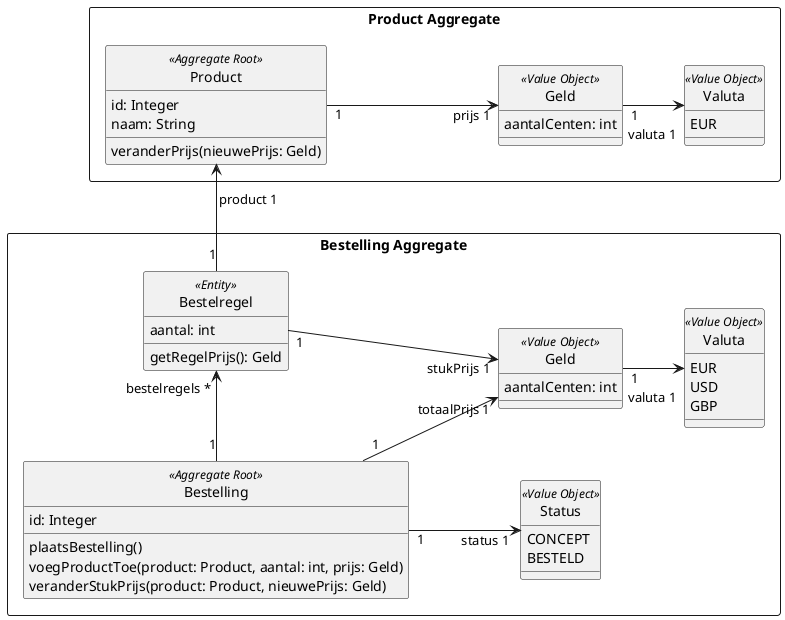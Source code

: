 @startuml
!define han_red e50056

hide circle

left to right direction
'skinparam linetype ortho
'skinparam linetype polyline

rectangle "Bestelling Aggregate" {

    class Bestelling <<Aggregate Root>> {
        id: Integer
        plaatsBestelling()
        voegProductToe(product: Product, aantal: int, prijs: Geld)
        veranderStukPrijs(product: Product, nieuwePrijs: Geld)
    }

    class Bestelregel <<Entity>> {
        aantal: int
        getRegelPrijs(): Geld
    }

    class Status <<Value Object>> {
        CONCEPT
        BESTELD
    }

    class "Geld" as g1 <<Value Object>>{
        aantalCenten: int
    }

    class "Valuta" as v1 <<Value Object>>{
        EUR
        USD
        GBP
    }
}

rectangle "Product Aggregate" {
    class Product <<Aggregate Root>> {
      id: Integer
      naam: String
      veranderPrijs(nieuwePrijs: Geld)
    }

    class "Geld" as g2 <<Value Object>>{
        aantalCenten: int
    }

    class "Valuta" as v2 <<Value Object>>{
        EUR
    }
}


Bestelling "1" -r-> "bestelregels *" Bestelregel : "\n\n"
Bestelling "1" --> "status 1 "Status: "\t"
Bestelling "1" --> "totaalPrijs 1" g1
g1 "1" --> "\n valuta 1" v1

Bestelregel "1" -l-> "\nproduct 1" Product : "\n\n\n"
Bestelregel "1" --> "stukPrijs 1" g1


Product "1" --> "prijs 1" g2
g2 "1" --> "\n valuta 1" v2



@enduml
